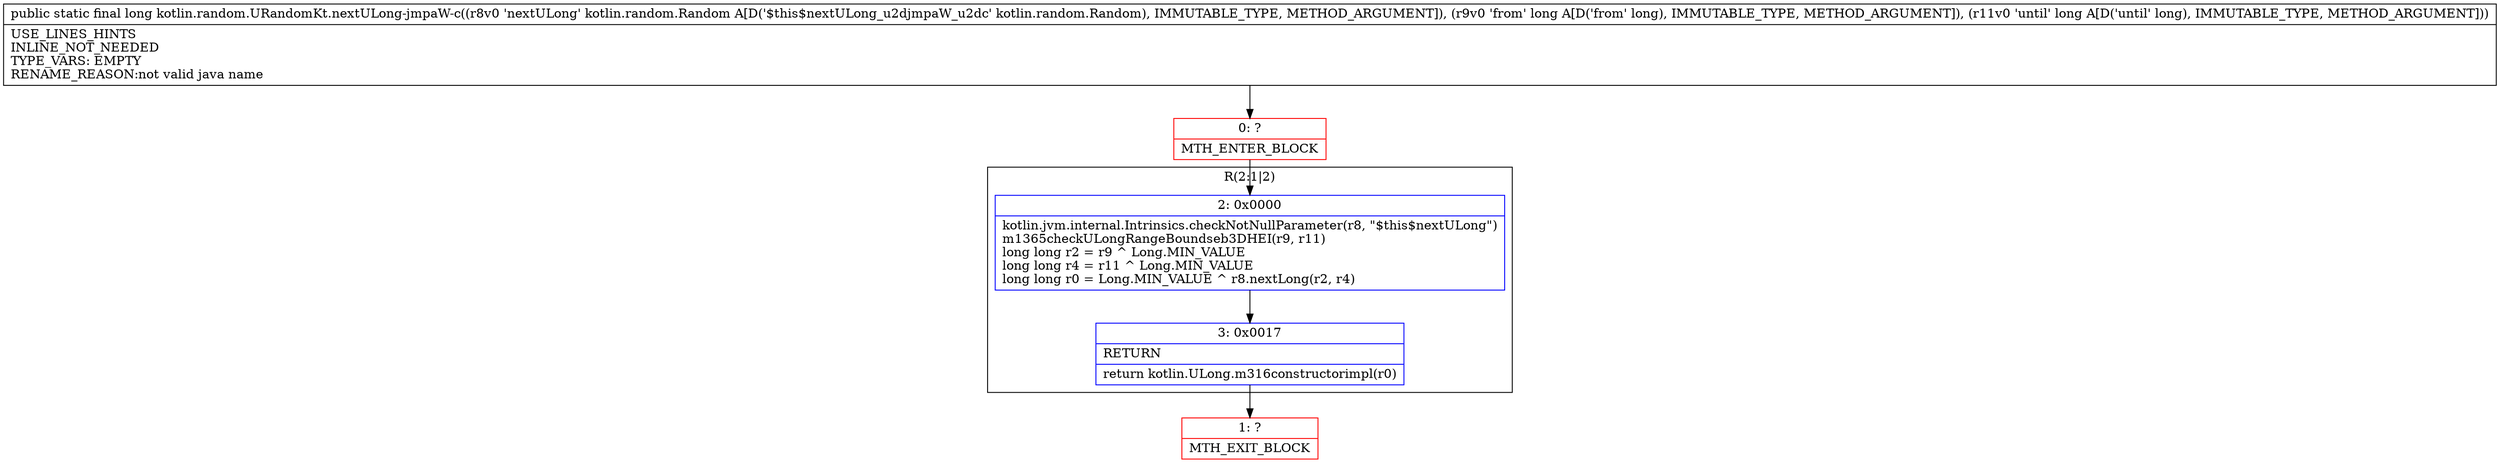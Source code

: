 digraph "CFG forkotlin.random.URandomKt.nextULong\-jmpaW\-c(Lkotlin\/random\/Random;JJ)J" {
subgraph cluster_Region_1871177251 {
label = "R(2:1|2)";
node [shape=record,color=blue];
Node_2 [shape=record,label="{2\:\ 0x0000|kotlin.jvm.internal.Intrinsics.checkNotNullParameter(r8, \"$this$nextULong\")\lm1365checkULongRangeBoundseb3DHEI(r9, r11)\llong long r2 = r9 ^ Long.MIN_VALUE\llong long r4 = r11 ^ Long.MIN_VALUE\llong long r0 = Long.MIN_VALUE ^ r8.nextLong(r2, r4)\l}"];
Node_3 [shape=record,label="{3\:\ 0x0017|RETURN\l|return kotlin.ULong.m316constructorimpl(r0)\l}"];
}
Node_0 [shape=record,color=red,label="{0\:\ ?|MTH_ENTER_BLOCK\l}"];
Node_1 [shape=record,color=red,label="{1\:\ ?|MTH_EXIT_BLOCK\l}"];
MethodNode[shape=record,label="{public static final long kotlin.random.URandomKt.nextULong\-jmpaW\-c((r8v0 'nextULong' kotlin.random.Random A[D('$this$nextULong_u2djmpaW_u2dc' kotlin.random.Random), IMMUTABLE_TYPE, METHOD_ARGUMENT]), (r9v0 'from' long A[D('from' long), IMMUTABLE_TYPE, METHOD_ARGUMENT]), (r11v0 'until' long A[D('until' long), IMMUTABLE_TYPE, METHOD_ARGUMENT]))  | USE_LINES_HINTS\lINLINE_NOT_NEEDED\lTYPE_VARS: EMPTY\lRENAME_REASON:not valid java name\l}"];
MethodNode -> Node_0;Node_2 -> Node_3;
Node_3 -> Node_1;
Node_0 -> Node_2;
}

